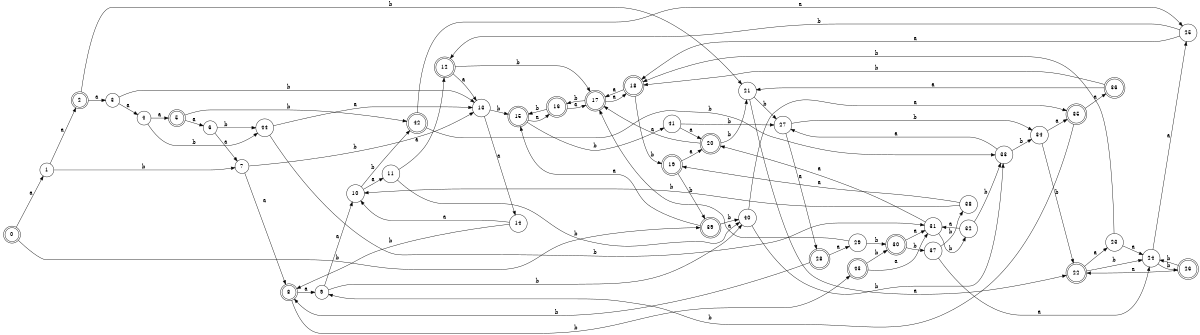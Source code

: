 digraph n36_4 {
__start0 [label="" shape="none"];

rankdir=LR;
size="8,5";

s0 [style="rounded,filled", color="black", fillcolor="white" shape="doublecircle", label="0"];
s1 [style="filled", color="black", fillcolor="white" shape="circle", label="1"];
s2 [style="rounded,filled", color="black", fillcolor="white" shape="doublecircle", label="2"];
s3 [style="filled", color="black", fillcolor="white" shape="circle", label="3"];
s4 [style="filled", color="black", fillcolor="white" shape="circle", label="4"];
s5 [style="rounded,filled", color="black", fillcolor="white" shape="doublecircle", label="5"];
s6 [style="filled", color="black", fillcolor="white" shape="circle", label="6"];
s7 [style="filled", color="black", fillcolor="white" shape="circle", label="7"];
s8 [style="rounded,filled", color="black", fillcolor="white" shape="doublecircle", label="8"];
s9 [style="filled", color="black", fillcolor="white" shape="circle", label="9"];
s10 [style="filled", color="black", fillcolor="white" shape="circle", label="10"];
s11 [style="filled", color="black", fillcolor="white" shape="circle", label="11"];
s12 [style="rounded,filled", color="black", fillcolor="white" shape="doublecircle", label="12"];
s13 [style="filled", color="black", fillcolor="white" shape="circle", label="13"];
s14 [style="filled", color="black", fillcolor="white" shape="circle", label="14"];
s15 [style="rounded,filled", color="black", fillcolor="white" shape="doublecircle", label="15"];
s16 [style="rounded,filled", color="black", fillcolor="white" shape="doublecircle", label="16"];
s17 [style="rounded,filled", color="black", fillcolor="white" shape="doublecircle", label="17"];
s18 [style="rounded,filled", color="black", fillcolor="white" shape="doublecircle", label="18"];
s19 [style="rounded,filled", color="black", fillcolor="white" shape="doublecircle", label="19"];
s20 [style="rounded,filled", color="black", fillcolor="white" shape="doublecircle", label="20"];
s21 [style="filled", color="black", fillcolor="white" shape="circle", label="21"];
s22 [style="rounded,filled", color="black", fillcolor="white" shape="doublecircle", label="22"];
s23 [style="filled", color="black", fillcolor="white" shape="circle", label="23"];
s24 [style="filled", color="black", fillcolor="white" shape="circle", label="24"];
s25 [style="filled", color="black", fillcolor="white" shape="circle", label="25"];
s26 [style="rounded,filled", color="black", fillcolor="white" shape="doublecircle", label="26"];
s27 [style="filled", color="black", fillcolor="white" shape="circle", label="27"];
s28 [style="rounded,filled", color="black", fillcolor="white" shape="doublecircle", label="28"];
s29 [style="filled", color="black", fillcolor="white" shape="circle", label="29"];
s30 [style="rounded,filled", color="black", fillcolor="white" shape="doublecircle", label="30"];
s31 [style="filled", color="black", fillcolor="white" shape="circle", label="31"];
s32 [style="filled", color="black", fillcolor="white" shape="circle", label="32"];
s33 [style="filled", color="black", fillcolor="white" shape="circle", label="33"];
s34 [style="filled", color="black", fillcolor="white" shape="circle", label="34"];
s35 [style="rounded,filled", color="black", fillcolor="white" shape="doublecircle", label="35"];
s36 [style="rounded,filled", color="black", fillcolor="white" shape="doublecircle", label="36"];
s37 [style="filled", color="black", fillcolor="white" shape="circle", label="37"];
s38 [style="filled", color="black", fillcolor="white" shape="circle", label="38"];
s39 [style="rounded,filled", color="black", fillcolor="white" shape="doublecircle", label="39"];
s40 [style="filled", color="black", fillcolor="white" shape="circle", label="40"];
s41 [style="filled", color="black", fillcolor="white" shape="circle", label="41"];
s42 [style="rounded,filled", color="black", fillcolor="white" shape="doublecircle", label="42"];
s43 [style="rounded,filled", color="black", fillcolor="white" shape="doublecircle", label="43"];
s44 [style="filled", color="black", fillcolor="white" shape="circle", label="44"];
s0 -> s1 [label="a"];
s0 -> s39 [label="b"];
s1 -> s2 [label="a"];
s1 -> s7 [label="b"];
s2 -> s3 [label="a"];
s2 -> s21 [label="b"];
s3 -> s4 [label="a"];
s3 -> s13 [label="b"];
s4 -> s5 [label="a"];
s4 -> s44 [label="b"];
s5 -> s6 [label="a"];
s5 -> s42 [label="b"];
s6 -> s7 [label="a"];
s6 -> s44 [label="b"];
s7 -> s8 [label="a"];
s7 -> s13 [label="b"];
s8 -> s9 [label="a"];
s8 -> s43 [label="b"];
s9 -> s10 [label="a"];
s9 -> s40 [label="b"];
s10 -> s11 [label="a"];
s10 -> s42 [label="b"];
s11 -> s12 [label="a"];
s11 -> s40 [label="b"];
s12 -> s13 [label="a"];
s12 -> s17 [label="b"];
s13 -> s14 [label="a"];
s13 -> s15 [label="b"];
s14 -> s10 [label="a"];
s14 -> s8 [label="b"];
s15 -> s16 [label="a"];
s15 -> s41 [label="b"];
s16 -> s17 [label="a"];
s16 -> s15 [label="b"];
s17 -> s18 [label="a"];
s17 -> s16 [label="b"];
s18 -> s17 [label="a"];
s18 -> s19 [label="b"];
s19 -> s20 [label="a"];
s19 -> s39 [label="b"];
s20 -> s17 [label="a"];
s20 -> s21 [label="b"];
s21 -> s22 [label="a"];
s21 -> s27 [label="b"];
s22 -> s23 [label="a"];
s22 -> s24 [label="b"];
s23 -> s24 [label="a"];
s23 -> s18 [label="b"];
s24 -> s25 [label="a"];
s24 -> s26 [label="b"];
s25 -> s18 [label="a"];
s25 -> s12 [label="b"];
s26 -> s22 [label="a"];
s26 -> s24 [label="b"];
s27 -> s28 [label="a"];
s27 -> s34 [label="b"];
s28 -> s29 [label="a"];
s28 -> s8 [label="b"];
s29 -> s17 [label="a"];
s29 -> s30 [label="b"];
s30 -> s31 [label="a"];
s30 -> s37 [label="b"];
s31 -> s20 [label="a"];
s31 -> s32 [label="b"];
s32 -> s31 [label="a"];
s32 -> s33 [label="b"];
s33 -> s27 [label="a"];
s33 -> s34 [label="b"];
s34 -> s35 [label="a"];
s34 -> s22 [label="b"];
s35 -> s36 [label="a"];
s35 -> s9 [label="b"];
s36 -> s21 [label="a"];
s36 -> s18 [label="b"];
s37 -> s24 [label="a"];
s37 -> s38 [label="b"];
s38 -> s19 [label="a"];
s38 -> s10 [label="b"];
s39 -> s15 [label="a"];
s39 -> s40 [label="b"];
s40 -> s35 [label="a"];
s40 -> s33 [label="b"];
s41 -> s20 [label="a"];
s41 -> s27 [label="b"];
s42 -> s25 [label="a"];
s42 -> s33 [label="b"];
s43 -> s31 [label="a"];
s43 -> s30 [label="b"];
s44 -> s13 [label="a"];
s44 -> s31 [label="b"];

}